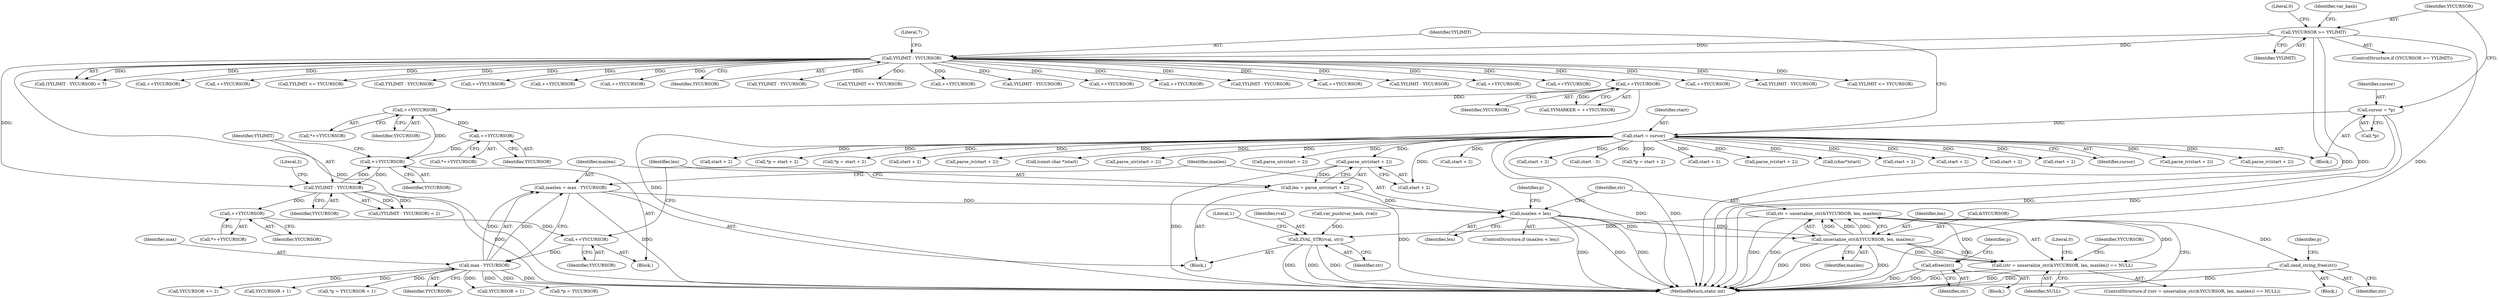 digraph "0_php-src_20ce2fe8e3c211a42fee05a461a5881be9a8790e?w=1@pointer" {
"1001153" [label="(Call,str = unserialize_str(&YYCURSOR, len, maxlen))"];
"1001155" [label="(Call,unserialize_str(&YYCURSOR, len, maxlen))"];
"1001139" [label="(Call,maxlen < len)"];
"1001133" [label="(Call,maxlen = max - YYCURSOR)"];
"1001135" [label="(Call,max - YYCURSOR)"];
"1001121" [label="(Call,++YYCURSOR)"];
"1001114" [label="(Call,++YYCURSOR)"];
"1001086" [label="(Call,YYLIMIT - YYCURSOR)"];
"1000152" [label="(Call,YYLIMIT - YYCURSOR)"];
"1000125" [label="(Call,YYCURSOR >= YYLIMIT)"];
"1001082" [label="(Call,++YYCURSOR)"];
"1001069" [label="(Call,++YYCURSOR)"];
"1001047" [label="(Call,++YYCURSOR)"];
"1000297" [label="(Call,++YYCURSOR)"];
"1001127" [label="(Call,len = parse_uiv(start + 2))"];
"1001129" [label="(Call,parse_uiv(start + 2))"];
"1000144" [label="(Call,start = cursor)"];
"1000120" [label="(Call,cursor = *p)"];
"1001152" [label="(Call,(str = unserialize_str(&YYCURSOR, len, maxlen)) == NULL)"];
"1001170" [label="(Call,zend_string_free(str))"];
"1001186" [label="(Call,efree(str))"];
"1001203" [label="(Call,ZVAL_STR(rval, str))"];
"1001152" [label="(Call,(str = unserialize_str(&YYCURSOR, len, maxlen)) == NULL)"];
"1002375" [label="(Call,parse_iv(start + 2))"];
"1001503" [label="(Call,YYLIMIT - YYCURSOR)"];
"1001187" [label="(Identifier,str)"];
"1001864" [label="(Call,(char*)start)"];
"1000153" [label="(Identifier,YYLIMIT)"];
"1001204" [label="(Identifier,rval)"];
"1000155" [label="(Literal,7)"];
"1001167" [label="(Identifier,YYCURSOR)"];
"1001295" [label="(Call,start + 2)"];
"1001134" [label="(Identifier,maxlen)"];
"1001188" [label="(Call,*p = YYCURSOR + 1)"];
"1000111" [label="(Block,)"];
"1001146" [label="(Call,start + 2)"];
"1001191" [label="(Call,YYCURSOR + 1)"];
"1002122" [label="(Call,start + 2)"];
"1001153" [label="(Call,str = unserialize_str(&YYCURSOR, len, maxlen))"];
"1000198" [label="(Call,++YYCURSOR)"];
"1000297" [label="(Call,++YYCURSOR)"];
"1001141" [label="(Identifier,len)"];
"1000145" [label="(Identifier,start)"];
"1001151" [label="(ControlStructure,if ((str = unserialize_str(&YYCURSOR, len, maxlen)) == NULL))"];
"1000241" [label="(Call,++YYCURSOR)"];
"1002376" [label="(Call,start + 2)"];
"1001085" [label="(Call,(YYLIMIT - YYCURSOR) < 2)"];
"1000488" [label="(Call,start + 2)"];
"1001137" [label="(Identifier,YYCURSOR)"];
"1001138" [label="(ControlStructure,if (maxlen < len))"];
"1001047" [label="(Call,++YYCURSOR)"];
"1000121" [label="(Identifier,cursor)"];
"1001589" [label="(Call,YYLIMIT - YYCURSOR)"];
"1001086" [label="(Call,YYLIMIT - YYCURSOR)"];
"1001114" [label="(Call,++YYCURSOR)"];
"1001122" [label="(Identifier,YYCURSOR)"];
"1000141" [label="(Call,var_push(var_hash, rval))"];
"1001123" [label="(Block,)"];
"1001205" [label="(Identifier,str)"];
"1001163" [label="(Literal,0)"];
"1001203" [label="(Call,ZVAL_STR(rval, str))"];
"1000325" [label="(Call,++YYCURSOR)"];
"1001251" [label="(Call,YYLIMIT - YYCURSOR)"];
"1001158" [label="(Identifier,len)"];
"1001089" [label="(Literal,2)"];
"1002432" [label="(MethodReturn,static int)"];
"1000147" [label="(Block,)"];
"1001190" [label="(Identifier,p)"];
"1000999" [label="(Call,parse_iv(start + 2))"];
"1001207" [label="(Literal,1)"];
"1002233" [label="(Call,parse_iv(start + 2))"];
"1000298" [label="(Identifier,YYCURSOR)"];
"1000152" [label="(Call,YYLIMIT - YYCURSOR)"];
"1001068" [label="(Call,*++YYCURSOR)"];
"1000126" [label="(Identifier,YYCURSOR)"];
"1001308" [label="(Call,*p = start + 2)"];
"1001129" [label="(Call,parse_uiv(start + 2))"];
"1000295" [label="(Call,YYMARKER = ++YYCURSOR)"];
"1001127" [label="(Call,len = parse_uiv(start + 2))"];
"1000269" [label="(Call,++YYCURSOR)"];
"1001171" [label="(Identifier,str)"];
"1000255" [label="(Call,++YYCURSOR)"];
"1001130" [label="(Call,start + 2)"];
"1001159" [label="(Identifier,maxlen)"];
"1001169" [label="(Block,)"];
"1001088" [label="(Identifier,YYCURSOR)"];
"1000154" [label="(Identifier,YYCURSOR)"];
"1000283" [label="(Call,++YYCURSOR)"];
"1001174" [label="(Identifier,p)"];
"1001155" [label="(Call,unserialize_str(&YYCURSOR, len, maxlen))"];
"1000412" [label="(Call,YYLIMIT - YYCURSOR)"];
"1001069" [label="(Call,++YYCURSOR)"];
"1001135" [label="(Call,max - YYCURSOR)"];
"1001977" [label="(Call,YYLIMIT <= YYCURSOR)"];
"1000151" [label="(Call,(YYLIMIT - YYCURSOR) < 7)"];
"1001143" [label="(Call,*p = start + 2)"];
"1001311" [label="(Call,start + 2)"];
"1001121" [label="(Call,++YYCURSOR)"];
"1000311" [label="(Call,++YYCURSOR)"];
"1001172" [label="(Call,*p = YYCURSOR)"];
"1002121" [label="(Call,parse_iv(start + 2))"];
"1001160" [label="(Identifier,NULL)"];
"1000339" [label="(Call,++YYCURSOR)"];
"1001115" [label="(Identifier,YYCURSOR)"];
"1000122" [label="(Call,*p)"];
"1001186" [label="(Call,efree(str))"];
"1001653" [label="(Call,(const char *)start)"];
"1001083" [label="(Identifier,YYCURSOR)"];
"1001185" [label="(Block,)"];
"1001294" [label="(Call,parse_uiv(start + 2))"];
"1002193" [label="(Call,YYLIMIT <= YYCURSOR)"];
"1000127" [label="(Identifier,YYLIMIT)"];
"1001046" [label="(Call,*++YYCURSOR)"];
"1001145" [label="(Identifier,p)"];
"1000487" [label="(Call,parse_uiv(start + 2))"];
"1000146" [label="(Identifier,cursor)"];
"1000866" [label="(Call,YYLIMIT - YYCURSOR)"];
"1001136" [label="(Identifier,max)"];
"1000361" [label="(Call,++YYCURSOR)"];
"1001156" [label="(Call,&YYCURSOR)"];
"1001128" [label="(Identifier,len)"];
"1001196" [label="(Call,YYCURSOR += 2)"];
"1000124" [label="(ControlStructure,if (YYCURSOR >= YYLIMIT))"];
"1000144" [label="(Call,start = cursor)"];
"1002234" [label="(Call,start + 2)"];
"1000348" [label="(Call,++YYCURSOR)"];
"1001133" [label="(Call,maxlen = max - YYCURSOR)"];
"1001140" [label="(Identifier,maxlen)"];
"1000227" [label="(Call,++YYCURSOR)"];
"1001048" [label="(Identifier,YYCURSOR)"];
"1001070" [label="(Identifier,YYCURSOR)"];
"1001170" [label="(Call,zend_string_free(str))"];
"1000508" [label="(Call,start + 2)"];
"1001082" [label="(Call,++YYCURSOR)"];
"1002009" [label="(Call,start - 3)"];
"1000958" [label="(Call,YYLIMIT - YYCURSOR)"];
"1001113" [label="(Call,*++YYCURSOR)"];
"1000133" [label="(Identifier,var_hash)"];
"1002335" [label="(Call,YYLIMIT <= YYCURSOR)"];
"1000125" [label="(Call,YYCURSOR >= YYLIMIT)"];
"1000120" [label="(Call,cursor = *p)"];
"1001139" [label="(Call,maxlen < len)"];
"1000505" [label="(Call,*p = start + 2)"];
"1000130" [label="(Literal,0)"];
"1001154" [label="(Identifier,str)"];
"1001000" [label="(Call,start + 2)"];
"1001087" [label="(Identifier,YYLIMIT)"];
"1000215" [label="(Call,++YYCURSOR)"];
"1001181" [label="(Call,YYCURSOR + 1)"];
"1001153" -> "1001152"  [label="AST: "];
"1001153" -> "1001155"  [label="CFG: "];
"1001154" -> "1001153"  [label="AST: "];
"1001155" -> "1001153"  [label="AST: "];
"1001160" -> "1001153"  [label="CFG: "];
"1001153" -> "1002432"  [label="DDG: "];
"1001153" -> "1002432"  [label="DDG: "];
"1001153" -> "1001152"  [label="DDG: "];
"1001155" -> "1001153"  [label="DDG: "];
"1001155" -> "1001153"  [label="DDG: "];
"1001155" -> "1001153"  [label="DDG: "];
"1001153" -> "1001170"  [label="DDG: "];
"1001153" -> "1001186"  [label="DDG: "];
"1001153" -> "1001203"  [label="DDG: "];
"1001155" -> "1001159"  [label="CFG: "];
"1001156" -> "1001155"  [label="AST: "];
"1001158" -> "1001155"  [label="AST: "];
"1001159" -> "1001155"  [label="AST: "];
"1001155" -> "1002432"  [label="DDG: "];
"1001155" -> "1002432"  [label="DDG: "];
"1001155" -> "1002432"  [label="DDG: "];
"1001155" -> "1001152"  [label="DDG: "];
"1001155" -> "1001152"  [label="DDG: "];
"1001155" -> "1001152"  [label="DDG: "];
"1001139" -> "1001155"  [label="DDG: "];
"1001139" -> "1001155"  [label="DDG: "];
"1001139" -> "1001138"  [label="AST: "];
"1001139" -> "1001141"  [label="CFG: "];
"1001140" -> "1001139"  [label="AST: "];
"1001141" -> "1001139"  [label="AST: "];
"1001145" -> "1001139"  [label="CFG: "];
"1001154" -> "1001139"  [label="CFG: "];
"1001139" -> "1002432"  [label="DDG: "];
"1001139" -> "1002432"  [label="DDG: "];
"1001139" -> "1002432"  [label="DDG: "];
"1001133" -> "1001139"  [label="DDG: "];
"1001127" -> "1001139"  [label="DDG: "];
"1001133" -> "1001123"  [label="AST: "];
"1001133" -> "1001135"  [label="CFG: "];
"1001134" -> "1001133"  [label="AST: "];
"1001135" -> "1001133"  [label="AST: "];
"1001140" -> "1001133"  [label="CFG: "];
"1001133" -> "1002432"  [label="DDG: "];
"1001135" -> "1001133"  [label="DDG: "];
"1001135" -> "1001133"  [label="DDG: "];
"1001135" -> "1001137"  [label="CFG: "];
"1001136" -> "1001135"  [label="AST: "];
"1001137" -> "1001135"  [label="AST: "];
"1001135" -> "1002432"  [label="DDG: "];
"1001135" -> "1002432"  [label="DDG: "];
"1001121" -> "1001135"  [label="DDG: "];
"1001135" -> "1001172"  [label="DDG: "];
"1001135" -> "1001181"  [label="DDG: "];
"1001135" -> "1001188"  [label="DDG: "];
"1001135" -> "1001191"  [label="DDG: "];
"1001135" -> "1001196"  [label="DDG: "];
"1001121" -> "1000147"  [label="AST: "];
"1001121" -> "1001122"  [label="CFG: "];
"1001122" -> "1001121"  [label="AST: "];
"1001128" -> "1001121"  [label="CFG: "];
"1001114" -> "1001121"  [label="DDG: "];
"1001114" -> "1001113"  [label="AST: "];
"1001114" -> "1001115"  [label="CFG: "];
"1001115" -> "1001114"  [label="AST: "];
"1001113" -> "1001114"  [label="CFG: "];
"1001086" -> "1001114"  [label="DDG: "];
"1001086" -> "1001085"  [label="AST: "];
"1001086" -> "1001088"  [label="CFG: "];
"1001087" -> "1001086"  [label="AST: "];
"1001088" -> "1001086"  [label="AST: "];
"1001089" -> "1001086"  [label="CFG: "];
"1001086" -> "1002432"  [label="DDG: "];
"1001086" -> "1001082"  [label="DDG: "];
"1001086" -> "1001085"  [label="DDG: "];
"1001086" -> "1001085"  [label="DDG: "];
"1000152" -> "1001086"  [label="DDG: "];
"1001082" -> "1001086"  [label="DDG: "];
"1000152" -> "1000151"  [label="AST: "];
"1000152" -> "1000154"  [label="CFG: "];
"1000153" -> "1000152"  [label="AST: "];
"1000154" -> "1000152"  [label="AST: "];
"1000155" -> "1000152"  [label="CFG: "];
"1000152" -> "1002432"  [label="DDG: "];
"1000152" -> "1000151"  [label="DDG: "];
"1000152" -> "1000151"  [label="DDG: "];
"1000125" -> "1000152"  [label="DDG: "];
"1000125" -> "1000152"  [label="DDG: "];
"1000152" -> "1000198"  [label="DDG: "];
"1000152" -> "1000215"  [label="DDG: "];
"1000152" -> "1000227"  [label="DDG: "];
"1000152" -> "1000241"  [label="DDG: "];
"1000152" -> "1000255"  [label="DDG: "];
"1000152" -> "1000269"  [label="DDG: "];
"1000152" -> "1000283"  [label="DDG: "];
"1000152" -> "1000297"  [label="DDG: "];
"1000152" -> "1000311"  [label="DDG: "];
"1000152" -> "1000325"  [label="DDG: "];
"1000152" -> "1000339"  [label="DDG: "];
"1000152" -> "1000348"  [label="DDG: "];
"1000152" -> "1000361"  [label="DDG: "];
"1000152" -> "1000412"  [label="DDG: "];
"1000152" -> "1000866"  [label="DDG: "];
"1000152" -> "1000958"  [label="DDG: "];
"1000152" -> "1001251"  [label="DDG: "];
"1000152" -> "1001503"  [label="DDG: "];
"1000152" -> "1001589"  [label="DDG: "];
"1000152" -> "1001977"  [label="DDG: "];
"1000152" -> "1002193"  [label="DDG: "];
"1000152" -> "1002335"  [label="DDG: "];
"1000125" -> "1000124"  [label="AST: "];
"1000125" -> "1000127"  [label="CFG: "];
"1000126" -> "1000125"  [label="AST: "];
"1000127" -> "1000125"  [label="AST: "];
"1000130" -> "1000125"  [label="CFG: "];
"1000133" -> "1000125"  [label="CFG: "];
"1000125" -> "1002432"  [label="DDG: "];
"1000125" -> "1002432"  [label="DDG: "];
"1000125" -> "1002432"  [label="DDG: "];
"1001082" -> "1000147"  [label="AST: "];
"1001082" -> "1001083"  [label="CFG: "];
"1001083" -> "1001082"  [label="AST: "];
"1001087" -> "1001082"  [label="CFG: "];
"1001069" -> "1001082"  [label="DDG: "];
"1001047" -> "1001082"  [label="DDG: "];
"1001069" -> "1001068"  [label="AST: "];
"1001069" -> "1001070"  [label="CFG: "];
"1001070" -> "1001069"  [label="AST: "];
"1001068" -> "1001069"  [label="CFG: "];
"1001047" -> "1001069"  [label="DDG: "];
"1001047" -> "1001046"  [label="AST: "];
"1001047" -> "1001048"  [label="CFG: "];
"1001048" -> "1001047"  [label="AST: "];
"1001046" -> "1001047"  [label="CFG: "];
"1000297" -> "1001047"  [label="DDG: "];
"1000297" -> "1000295"  [label="AST: "];
"1000297" -> "1000298"  [label="CFG: "];
"1000298" -> "1000297"  [label="AST: "];
"1000295" -> "1000297"  [label="CFG: "];
"1000297" -> "1002432"  [label="DDG: "];
"1000297" -> "1000295"  [label="DDG: "];
"1001127" -> "1001123"  [label="AST: "];
"1001127" -> "1001129"  [label="CFG: "];
"1001128" -> "1001127"  [label="AST: "];
"1001129" -> "1001127"  [label="AST: "];
"1001134" -> "1001127"  [label="CFG: "];
"1001127" -> "1002432"  [label="DDG: "];
"1001129" -> "1001127"  [label="DDG: "];
"1001129" -> "1001130"  [label="CFG: "];
"1001130" -> "1001129"  [label="AST: "];
"1001129" -> "1002432"  [label="DDG: "];
"1000144" -> "1001129"  [label="DDG: "];
"1000144" -> "1000111"  [label="AST: "];
"1000144" -> "1000146"  [label="CFG: "];
"1000145" -> "1000144"  [label="AST: "];
"1000146" -> "1000144"  [label="AST: "];
"1000153" -> "1000144"  [label="CFG: "];
"1000144" -> "1002432"  [label="DDG: "];
"1000144" -> "1002432"  [label="DDG: "];
"1000120" -> "1000144"  [label="DDG: "];
"1000144" -> "1000487"  [label="DDG: "];
"1000144" -> "1000488"  [label="DDG: "];
"1000144" -> "1000505"  [label="DDG: "];
"1000144" -> "1000508"  [label="DDG: "];
"1000144" -> "1000999"  [label="DDG: "];
"1000144" -> "1001000"  [label="DDG: "];
"1000144" -> "1001130"  [label="DDG: "];
"1000144" -> "1001143"  [label="DDG: "];
"1000144" -> "1001146"  [label="DDG: "];
"1000144" -> "1001294"  [label="DDG: "];
"1000144" -> "1001295"  [label="DDG: "];
"1000144" -> "1001308"  [label="DDG: "];
"1000144" -> "1001311"  [label="DDG: "];
"1000144" -> "1001653"  [label="DDG: "];
"1000144" -> "1001864"  [label="DDG: "];
"1000144" -> "1002009"  [label="DDG: "];
"1000144" -> "1002121"  [label="DDG: "];
"1000144" -> "1002122"  [label="DDG: "];
"1000144" -> "1002233"  [label="DDG: "];
"1000144" -> "1002234"  [label="DDG: "];
"1000144" -> "1002375"  [label="DDG: "];
"1000144" -> "1002376"  [label="DDG: "];
"1000120" -> "1000111"  [label="AST: "];
"1000120" -> "1000122"  [label="CFG: "];
"1000121" -> "1000120"  [label="AST: "];
"1000122" -> "1000120"  [label="AST: "];
"1000126" -> "1000120"  [label="CFG: "];
"1000120" -> "1002432"  [label="DDG: "];
"1000120" -> "1002432"  [label="DDG: "];
"1001152" -> "1001151"  [label="AST: "];
"1001152" -> "1001160"  [label="CFG: "];
"1001160" -> "1001152"  [label="AST: "];
"1001163" -> "1001152"  [label="CFG: "];
"1001167" -> "1001152"  [label="CFG: "];
"1001152" -> "1002432"  [label="DDG: "];
"1001152" -> "1002432"  [label="DDG: "];
"1001170" -> "1001169"  [label="AST: "];
"1001170" -> "1001171"  [label="CFG: "];
"1001171" -> "1001170"  [label="AST: "];
"1001174" -> "1001170"  [label="CFG: "];
"1001170" -> "1002432"  [label="DDG: "];
"1001170" -> "1002432"  [label="DDG: "];
"1001186" -> "1001185"  [label="AST: "];
"1001186" -> "1001187"  [label="CFG: "];
"1001187" -> "1001186"  [label="AST: "];
"1001190" -> "1001186"  [label="CFG: "];
"1001186" -> "1002432"  [label="DDG: "];
"1001186" -> "1002432"  [label="DDG: "];
"1001203" -> "1001123"  [label="AST: "];
"1001203" -> "1001205"  [label="CFG: "];
"1001204" -> "1001203"  [label="AST: "];
"1001205" -> "1001203"  [label="AST: "];
"1001207" -> "1001203"  [label="CFG: "];
"1001203" -> "1002432"  [label="DDG: "];
"1001203" -> "1002432"  [label="DDG: "];
"1001203" -> "1002432"  [label="DDG: "];
"1000141" -> "1001203"  [label="DDG: "];
}
